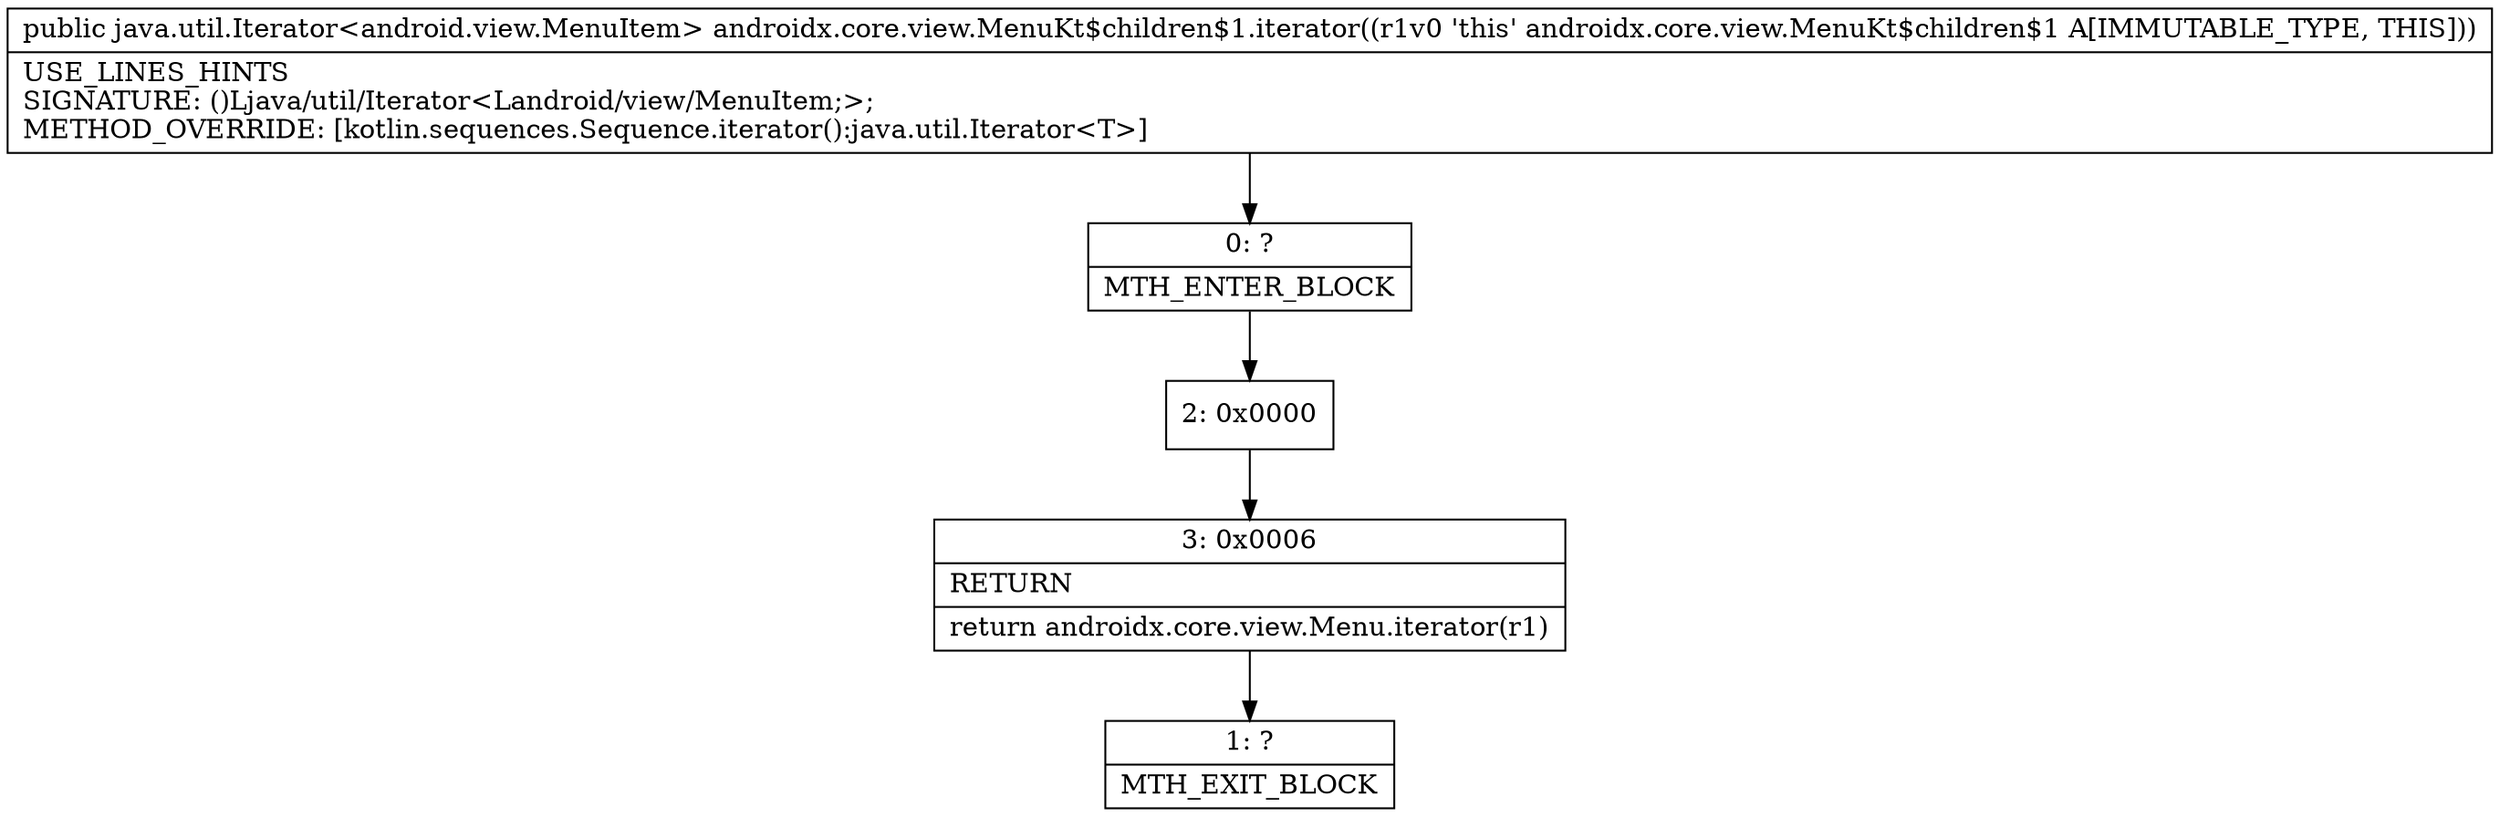digraph "CFG forandroidx.core.view.MenuKt$children$1.iterator()Ljava\/util\/Iterator;" {
Node_0 [shape=record,label="{0\:\ ?|MTH_ENTER_BLOCK\l}"];
Node_2 [shape=record,label="{2\:\ 0x0000}"];
Node_3 [shape=record,label="{3\:\ 0x0006|RETURN\l|return androidx.core.view.Menu.iterator(r1)\l}"];
Node_1 [shape=record,label="{1\:\ ?|MTH_EXIT_BLOCK\l}"];
MethodNode[shape=record,label="{public java.util.Iterator\<android.view.MenuItem\> androidx.core.view.MenuKt$children$1.iterator((r1v0 'this' androidx.core.view.MenuKt$children$1 A[IMMUTABLE_TYPE, THIS]))  | USE_LINES_HINTS\lSIGNATURE: ()Ljava\/util\/Iterator\<Landroid\/view\/MenuItem;\>;\lMETHOD_OVERRIDE: [kotlin.sequences.Sequence.iterator():java.util.Iterator\<T\>]\l}"];
MethodNode -> Node_0;Node_0 -> Node_2;
Node_2 -> Node_3;
Node_3 -> Node_1;
}

